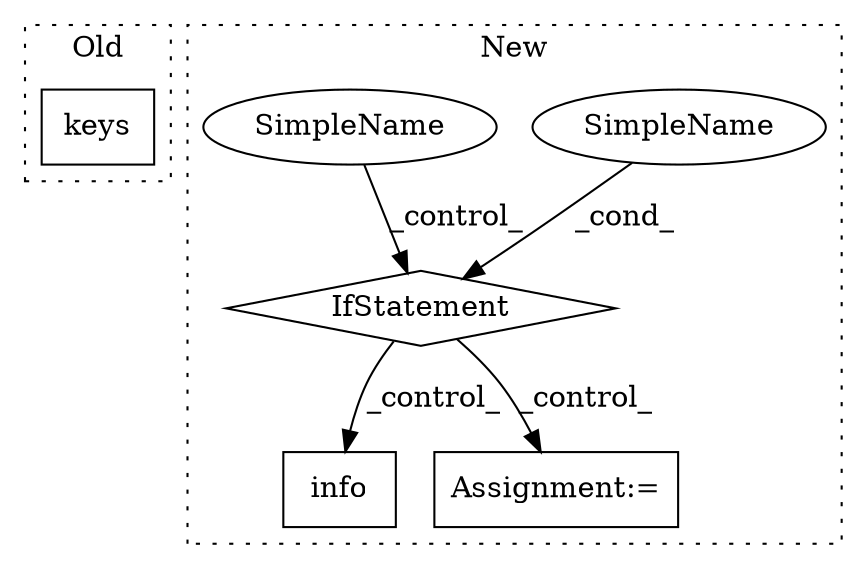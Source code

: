 digraph G {
subgraph cluster0 {
1 [label="keys" a="32" s="1196" l="6" shape="box"];
label = "Old";
style="dotted";
}
subgraph cluster1 {
2 [label="info" a="32" s="1967,2041" l="5,1" shape="box"];
3 [label="SimpleName" a="42" s="1933" l="14" shape="ellipse"];
4 [label="Assignment:=" a="7" s="2123" l="1" shape="box"];
5 [label="IfStatement" a="25" s="1929,1947" l="4,2" shape="diamond"];
6 [label="SimpleName" a="42" s="" l="" shape="ellipse"];
label = "New";
style="dotted";
}
3 -> 5 [label="_cond_"];
5 -> 4 [label="_control_"];
5 -> 2 [label="_control_"];
6 -> 5 [label="_control_"];
}
